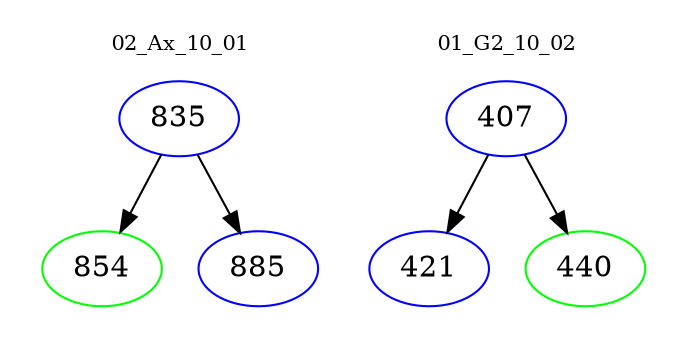 digraph{
subgraph cluster_0 {
color = white
label = "02_Ax_10_01";
fontsize=10;
T0_835 [label="835", color="blue"]
T0_835 -> T0_854 [color="black"]
T0_854 [label="854", color="green"]
T0_835 -> T0_885 [color="black"]
T0_885 [label="885", color="blue"]
}
subgraph cluster_1 {
color = white
label = "01_G2_10_02";
fontsize=10;
T1_407 [label="407", color="blue"]
T1_407 -> T1_421 [color="black"]
T1_421 [label="421", color="blue"]
T1_407 -> T1_440 [color="black"]
T1_440 [label="440", color="green"]
}
}
